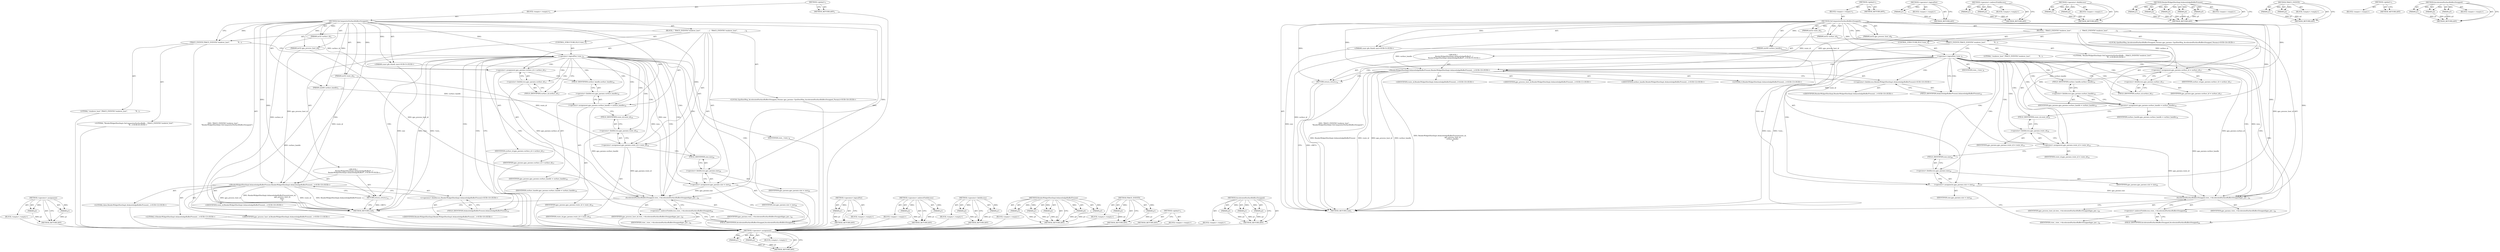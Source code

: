 digraph "AcceleratedSurfaceBuffersSwapped" {
vulnerable_111 [label=<(METHOD,&lt;operator&gt;.assignment)>];
vulnerable_112 [label=<(PARAM,p1)>];
vulnerable_113 [label=<(PARAM,p2)>];
vulnerable_114 [label=<(BLOCK,&lt;empty&gt;,&lt;empty&gt;)>];
vulnerable_115 [label=<(METHOD_RETURN,ANY)>];
vulnerable_6 [label=<(METHOD,&lt;global&gt;)<SUB>1</SUB>>];
vulnerable_7 [label=<(BLOCK,&lt;empty&gt;,&lt;empty&gt;)<SUB>1</SUB>>];
vulnerable_8 [label=<(METHOD,OnCompositorSurfaceBuffersSwapped)<SUB>1</SUB>>];
vulnerable_9 [label=<(PARAM,int32 surface_id)<SUB>2</SUB>>];
vulnerable_10 [label=<(PARAM,uint64 surface_handle)<SUB>3</SUB>>];
vulnerable_11 [label=<(PARAM,int32 route_id)<SUB>4</SUB>>];
vulnerable_12 [label="<(PARAM,const gfx::Size&amp; size)<SUB>5</SUB>>"];
vulnerable_13 [label=<(PARAM,int32 gpu_process_host_id)<SUB>6</SUB>>];
vulnerable_14 [label=<(BLOCK,{
  TRACE_EVENT0(&quot;renderer_host&quot;,
             ...,{
  TRACE_EVENT0(&quot;renderer_host&quot;,
             ...)<SUB>6</SUB>>];
vulnerable_15 [label=<(TRACE_EVENT0,TRACE_EVENT0(&quot;renderer_host&quot;,
               &quot;R...)<SUB>7</SUB>>];
vulnerable_16 [label=<(LITERAL,&quot;renderer_host&quot;,TRACE_EVENT0(&quot;renderer_host&quot;,
               &quot;R...)<SUB>7</SUB>>];
vulnerable_17 [label="<(LITERAL,&quot;RenderWidgetHostImpl::OnCompositorSurfaceBuffe...,TRACE_EVENT0(&quot;renderer_host&quot;,
               &quot;R...)<SUB>8</SUB>>"];
vulnerable_18 [label=<(CONTROL_STRUCTURE,IF,if (!view_))<SUB>9</SUB>>];
vulnerable_19 [label=<(&lt;operator&gt;.logicalNot,!view_)<SUB>9</SUB>>];
vulnerable_20 [label=<(IDENTIFIER,view_,!view_)<SUB>9</SUB>>];
vulnerable_21 [label="<(BLOCK,{
     RenderWidgetHostImpl::AcknowledgeBufferP...,{
     RenderWidgetHostImpl::AcknowledgeBufferP...)<SUB>9</SUB>>"];
vulnerable_22 [label="<(RenderWidgetHostImpl.AcknowledgeBufferPresent,RenderWidgetHostImpl::AcknowledgeBufferPresent(...)<SUB>10</SUB>>"];
vulnerable_23 [label="<(&lt;operator&gt;.fieldAccess,RenderWidgetHostImpl::AcknowledgeBufferPresent)<SUB>10</SUB>>"];
vulnerable_24 [label="<(IDENTIFIER,RenderWidgetHostImpl,RenderWidgetHostImpl::AcknowledgeBufferPresent(...)<SUB>10</SUB>>"];
vulnerable_25 [label=<(FIELD_IDENTIFIER,AcknowledgeBufferPresent,AcknowledgeBufferPresent)<SUB>10</SUB>>];
vulnerable_26 [label="<(IDENTIFIER,route_id,RenderWidgetHostImpl::AcknowledgeBufferPresent(...)<SUB>10</SUB>>"];
vulnerable_27 [label="<(IDENTIFIER,gpu_process_host_id,RenderWidgetHostImpl::AcknowledgeBufferPresent(...)<SUB>11</SUB>>"];
vulnerable_28 [label="<(LITERAL,false,RenderWidgetHostImpl::AcknowledgeBufferPresent(...)<SUB>12</SUB>>"];
vulnerable_29 [label="<(LITERAL,0,RenderWidgetHostImpl::AcknowledgeBufferPresent(...)<SUB>13</SUB>>"];
vulnerable_30 [label=<(RETURN,return;,return;)<SUB>14</SUB>>];
vulnerable_31 [label="<(LOCAL,GpuHostMsg_AcceleratedSurfaceBuffersSwapped_Params gpu_params: GpuHostMsg_AcceleratedSurfaceBuffersSwapped_Params)<SUB>16</SUB>>"];
vulnerable_32 [label=<(&lt;operator&gt;.assignment,gpu_params.surface_id = surface_id)<SUB>17</SUB>>];
vulnerable_33 [label=<(&lt;operator&gt;.fieldAccess,gpu_params.surface_id)<SUB>17</SUB>>];
vulnerable_34 [label=<(IDENTIFIER,gpu_params,gpu_params.surface_id = surface_id)<SUB>17</SUB>>];
vulnerable_35 [label=<(FIELD_IDENTIFIER,surface_id,surface_id)<SUB>17</SUB>>];
vulnerable_36 [label=<(IDENTIFIER,surface_id,gpu_params.surface_id = surface_id)<SUB>17</SUB>>];
vulnerable_37 [label=<(&lt;operator&gt;.assignment,gpu_params.surface_handle = surface_handle)<SUB>18</SUB>>];
vulnerable_38 [label=<(&lt;operator&gt;.fieldAccess,gpu_params.surface_handle)<SUB>18</SUB>>];
vulnerable_39 [label=<(IDENTIFIER,gpu_params,gpu_params.surface_handle = surface_handle)<SUB>18</SUB>>];
vulnerable_40 [label=<(FIELD_IDENTIFIER,surface_handle,surface_handle)<SUB>18</SUB>>];
vulnerable_41 [label=<(IDENTIFIER,surface_handle,gpu_params.surface_handle = surface_handle)<SUB>18</SUB>>];
vulnerable_42 [label=<(&lt;operator&gt;.assignment,gpu_params.route_id = route_id)<SUB>19</SUB>>];
vulnerable_43 [label=<(&lt;operator&gt;.fieldAccess,gpu_params.route_id)<SUB>19</SUB>>];
vulnerable_44 [label=<(IDENTIFIER,gpu_params,gpu_params.route_id = route_id)<SUB>19</SUB>>];
vulnerable_45 [label=<(FIELD_IDENTIFIER,route_id,route_id)<SUB>19</SUB>>];
vulnerable_46 [label=<(IDENTIFIER,route_id,gpu_params.route_id = route_id)<SUB>19</SUB>>];
vulnerable_47 [label=<(&lt;operator&gt;.assignment,gpu_params.size = size)<SUB>20</SUB>>];
vulnerable_48 [label=<(&lt;operator&gt;.fieldAccess,gpu_params.size)<SUB>20</SUB>>];
vulnerable_49 [label=<(IDENTIFIER,gpu_params,gpu_params.size = size)<SUB>20</SUB>>];
vulnerable_50 [label=<(FIELD_IDENTIFIER,size,size)<SUB>20</SUB>>];
vulnerable_51 [label=<(IDENTIFIER,size,gpu_params.size = size)<SUB>20</SUB>>];
vulnerable_52 [label=<(AcceleratedSurfaceBuffersSwapped,view_-&gt;AcceleratedSurfaceBuffersSwapped(gpu_par...)<SUB>24</SUB>>];
vulnerable_53 [label=<(&lt;operator&gt;.indirectFieldAccess,view_-&gt;AcceleratedSurfaceBuffersSwapped)<SUB>24</SUB>>];
vulnerable_54 [label=<(IDENTIFIER,view_,view_-&gt;AcceleratedSurfaceBuffersSwapped(gpu_par...)<SUB>24</SUB>>];
vulnerable_55 [label=<(FIELD_IDENTIFIER,AcceleratedSurfaceBuffersSwapped,AcceleratedSurfaceBuffersSwapped)<SUB>24</SUB>>];
vulnerable_56 [label=<(IDENTIFIER,gpu_params,view_-&gt;AcceleratedSurfaceBuffersSwapped(gpu_par...)<SUB>24</SUB>>];
vulnerable_57 [label=<(IDENTIFIER,gpu_process_host_id,view_-&gt;AcceleratedSurfaceBuffersSwapped(gpu_par...)<SUB>25</SUB>>];
vulnerable_58 [label=<(METHOD_RETURN,void)<SUB>1</SUB>>];
vulnerable_60 [label=<(METHOD_RETURN,ANY)<SUB>1</SUB>>];
vulnerable_94 [label=<(METHOD,&lt;operator&gt;.logicalNot)>];
vulnerable_95 [label=<(PARAM,p1)>];
vulnerable_96 [label=<(BLOCK,&lt;empty&gt;,&lt;empty&gt;)>];
vulnerable_97 [label=<(METHOD_RETURN,ANY)>];
vulnerable_122 [label=<(METHOD,&lt;operator&gt;.indirectFieldAccess)>];
vulnerable_123 [label=<(PARAM,p1)>];
vulnerable_124 [label=<(PARAM,p2)>];
vulnerable_125 [label=<(BLOCK,&lt;empty&gt;,&lt;empty&gt;)>];
vulnerable_126 [label=<(METHOD_RETURN,ANY)>];
vulnerable_106 [label=<(METHOD,&lt;operator&gt;.fieldAccess)>];
vulnerable_107 [label=<(PARAM,p1)>];
vulnerable_108 [label=<(PARAM,p2)>];
vulnerable_109 [label=<(BLOCK,&lt;empty&gt;,&lt;empty&gt;)>];
vulnerable_110 [label=<(METHOD_RETURN,ANY)>];
vulnerable_98 [label=<(METHOD,RenderWidgetHostImpl.AcknowledgeBufferPresent)>];
vulnerable_99 [label=<(PARAM,p1)>];
vulnerable_100 [label=<(PARAM,p2)>];
vulnerable_101 [label=<(PARAM,p3)>];
vulnerable_102 [label=<(PARAM,p4)>];
vulnerable_103 [label=<(PARAM,p5)>];
vulnerable_104 [label=<(BLOCK,&lt;empty&gt;,&lt;empty&gt;)>];
vulnerable_105 [label=<(METHOD_RETURN,ANY)>];
vulnerable_89 [label=<(METHOD,TRACE_EVENT0)>];
vulnerable_90 [label=<(PARAM,p1)>];
vulnerable_91 [label=<(PARAM,p2)>];
vulnerable_92 [label=<(BLOCK,&lt;empty&gt;,&lt;empty&gt;)>];
vulnerable_93 [label=<(METHOD_RETURN,ANY)>];
vulnerable_83 [label=<(METHOD,&lt;global&gt;)<SUB>1</SUB>>];
vulnerable_84 [label=<(BLOCK,&lt;empty&gt;,&lt;empty&gt;)>];
vulnerable_85 [label=<(METHOD_RETURN,ANY)>];
vulnerable_116 [label=<(METHOD,AcceleratedSurfaceBuffersSwapped)>];
vulnerable_117 [label=<(PARAM,p1)>];
vulnerable_118 [label=<(PARAM,p2)>];
vulnerable_119 [label=<(PARAM,p3)>];
vulnerable_120 [label=<(BLOCK,&lt;empty&gt;,&lt;empty&gt;)>];
vulnerable_121 [label=<(METHOD_RETURN,ANY)>];
fixed_109 [label=<(METHOD,&lt;operator&gt;.assignment)>];
fixed_110 [label=<(PARAM,p1)>];
fixed_111 [label=<(PARAM,p2)>];
fixed_112 [label=<(BLOCK,&lt;empty&gt;,&lt;empty&gt;)>];
fixed_113 [label=<(METHOD_RETURN,ANY)>];
fixed_6 [label=<(METHOD,&lt;global&gt;)<SUB>1</SUB>>];
fixed_7 [label=<(BLOCK,&lt;empty&gt;,&lt;empty&gt;)<SUB>1</SUB>>];
fixed_8 [label=<(METHOD,OnCompositorSurfaceBuffersSwapped)<SUB>1</SUB>>];
fixed_9 [label=<(PARAM,int32 surface_id)<SUB>2</SUB>>];
fixed_10 [label=<(PARAM,uint64 surface_handle)<SUB>3</SUB>>];
fixed_11 [label=<(PARAM,int32 route_id)<SUB>4</SUB>>];
fixed_12 [label="<(PARAM,const gfx::Size&amp; size)<SUB>5</SUB>>"];
fixed_13 [label=<(PARAM,int32 gpu_process_host_id)<SUB>6</SUB>>];
fixed_14 [label=<(BLOCK,{
  TRACE_EVENT0(&quot;renderer_host&quot;,
             ...,{
  TRACE_EVENT0(&quot;renderer_host&quot;,
             ...)<SUB>6</SUB>>];
fixed_15 [label=<(TRACE_EVENT0,TRACE_EVENT0(&quot;renderer_host&quot;,
               &quot;R...)<SUB>7</SUB>>];
fixed_16 [label=<(LITERAL,&quot;renderer_host&quot;,TRACE_EVENT0(&quot;renderer_host&quot;,
               &quot;R...)<SUB>7</SUB>>];
fixed_17 [label="<(LITERAL,&quot;RenderWidgetHostImpl::OnCompositorSurfaceBuffe...,TRACE_EVENT0(&quot;renderer_host&quot;,
               &quot;R...)<SUB>8</SUB>>"];
fixed_18 [label=<(CONTROL_STRUCTURE,IF,if (!view_))<SUB>9</SUB>>];
fixed_19 [label=<(&lt;operator&gt;.logicalNot,!view_)<SUB>9</SUB>>];
fixed_20 [label=<(IDENTIFIER,view_,!view_)<SUB>9</SUB>>];
fixed_21 [label="<(BLOCK,{
     RenderWidgetHostImpl::AcknowledgeBufferP...,{
     RenderWidgetHostImpl::AcknowledgeBufferP...)<SUB>9</SUB>>"];
fixed_22 [label="<(RenderWidgetHostImpl.AcknowledgeBufferPresent,RenderWidgetHostImpl::AcknowledgeBufferPresent(...)<SUB>10</SUB>>"];
fixed_23 [label="<(&lt;operator&gt;.fieldAccess,RenderWidgetHostImpl::AcknowledgeBufferPresent)<SUB>10</SUB>>"];
fixed_24 [label="<(IDENTIFIER,RenderWidgetHostImpl,RenderWidgetHostImpl::AcknowledgeBufferPresent(...)<SUB>10</SUB>>"];
fixed_25 [label=<(FIELD_IDENTIFIER,AcknowledgeBufferPresent,AcknowledgeBufferPresent)<SUB>10</SUB>>];
fixed_26 [label="<(IDENTIFIER,route_id,RenderWidgetHostImpl::AcknowledgeBufferPresent(...)<SUB>10</SUB>>"];
fixed_27 [label="<(IDENTIFIER,gpu_process_host_id,RenderWidgetHostImpl::AcknowledgeBufferPresent(...)<SUB>11</SUB>>"];
fixed_28 [label="<(IDENTIFIER,surface_handle,RenderWidgetHostImpl::AcknowledgeBufferPresent(...)<SUB>12</SUB>>"];
fixed_29 [label="<(LITERAL,0,RenderWidgetHostImpl::AcknowledgeBufferPresent(...)<SUB>13</SUB>>"];
fixed_30 [label=<(RETURN,return;,return;)<SUB>14</SUB>>];
fixed_31 [label="<(LOCAL,GpuHostMsg_AcceleratedSurfaceBuffersSwapped_Params gpu_params: GpuHostMsg_AcceleratedSurfaceBuffersSwapped_Params)<SUB>16</SUB>>"];
fixed_32 [label=<(&lt;operator&gt;.assignment,gpu_params.surface_id = surface_id)<SUB>17</SUB>>];
fixed_33 [label=<(&lt;operator&gt;.fieldAccess,gpu_params.surface_id)<SUB>17</SUB>>];
fixed_34 [label=<(IDENTIFIER,gpu_params,gpu_params.surface_id = surface_id)<SUB>17</SUB>>];
fixed_35 [label=<(FIELD_IDENTIFIER,surface_id,surface_id)<SUB>17</SUB>>];
fixed_36 [label=<(IDENTIFIER,surface_id,gpu_params.surface_id = surface_id)<SUB>17</SUB>>];
fixed_37 [label=<(&lt;operator&gt;.assignment,gpu_params.surface_handle = surface_handle)<SUB>18</SUB>>];
fixed_38 [label=<(&lt;operator&gt;.fieldAccess,gpu_params.surface_handle)<SUB>18</SUB>>];
fixed_39 [label=<(IDENTIFIER,gpu_params,gpu_params.surface_handle = surface_handle)<SUB>18</SUB>>];
fixed_40 [label=<(FIELD_IDENTIFIER,surface_handle,surface_handle)<SUB>18</SUB>>];
fixed_41 [label=<(IDENTIFIER,surface_handle,gpu_params.surface_handle = surface_handle)<SUB>18</SUB>>];
fixed_42 [label=<(&lt;operator&gt;.assignment,gpu_params.route_id = route_id)<SUB>19</SUB>>];
fixed_43 [label=<(&lt;operator&gt;.fieldAccess,gpu_params.route_id)<SUB>19</SUB>>];
fixed_44 [label=<(IDENTIFIER,gpu_params,gpu_params.route_id = route_id)<SUB>19</SUB>>];
fixed_45 [label=<(FIELD_IDENTIFIER,route_id,route_id)<SUB>19</SUB>>];
fixed_46 [label=<(IDENTIFIER,route_id,gpu_params.route_id = route_id)<SUB>19</SUB>>];
fixed_47 [label=<(&lt;operator&gt;.assignment,gpu_params.size = size)<SUB>20</SUB>>];
fixed_48 [label=<(&lt;operator&gt;.fieldAccess,gpu_params.size)<SUB>20</SUB>>];
fixed_49 [label=<(IDENTIFIER,gpu_params,gpu_params.size = size)<SUB>20</SUB>>];
fixed_50 [label=<(FIELD_IDENTIFIER,size,size)<SUB>20</SUB>>];
fixed_51 [label=<(IDENTIFIER,size,gpu_params.size = size)<SUB>20</SUB>>];
fixed_52 [label=<(AcceleratedSurfaceBuffersSwapped,view_-&gt;AcceleratedSurfaceBuffersSwapped(gpu_par...)<SUB>24</SUB>>];
fixed_53 [label=<(&lt;operator&gt;.indirectFieldAccess,view_-&gt;AcceleratedSurfaceBuffersSwapped)<SUB>24</SUB>>];
fixed_54 [label=<(IDENTIFIER,view_,view_-&gt;AcceleratedSurfaceBuffersSwapped(gpu_par...)<SUB>24</SUB>>];
fixed_55 [label=<(FIELD_IDENTIFIER,AcceleratedSurfaceBuffersSwapped,AcceleratedSurfaceBuffersSwapped)<SUB>24</SUB>>];
fixed_56 [label=<(IDENTIFIER,gpu_params,view_-&gt;AcceleratedSurfaceBuffersSwapped(gpu_par...)<SUB>24</SUB>>];
fixed_57 [label=<(IDENTIFIER,gpu_process_host_id,view_-&gt;AcceleratedSurfaceBuffersSwapped(gpu_par...)<SUB>25</SUB>>];
fixed_58 [label=<(METHOD_RETURN,void)<SUB>1</SUB>>];
fixed_60 [label=<(METHOD_RETURN,ANY)<SUB>1</SUB>>];
fixed_92 [label=<(METHOD,&lt;operator&gt;.logicalNot)>];
fixed_93 [label=<(PARAM,p1)>];
fixed_94 [label=<(BLOCK,&lt;empty&gt;,&lt;empty&gt;)>];
fixed_95 [label=<(METHOD_RETURN,ANY)>];
fixed_120 [label=<(METHOD,&lt;operator&gt;.indirectFieldAccess)>];
fixed_121 [label=<(PARAM,p1)>];
fixed_122 [label=<(PARAM,p2)>];
fixed_123 [label=<(BLOCK,&lt;empty&gt;,&lt;empty&gt;)>];
fixed_124 [label=<(METHOD_RETURN,ANY)>];
fixed_104 [label=<(METHOD,&lt;operator&gt;.fieldAccess)>];
fixed_105 [label=<(PARAM,p1)>];
fixed_106 [label=<(PARAM,p2)>];
fixed_107 [label=<(BLOCK,&lt;empty&gt;,&lt;empty&gt;)>];
fixed_108 [label=<(METHOD_RETURN,ANY)>];
fixed_96 [label=<(METHOD,RenderWidgetHostImpl.AcknowledgeBufferPresent)>];
fixed_97 [label=<(PARAM,p1)>];
fixed_98 [label=<(PARAM,p2)>];
fixed_99 [label=<(PARAM,p3)>];
fixed_100 [label=<(PARAM,p4)>];
fixed_101 [label=<(PARAM,p5)>];
fixed_102 [label=<(BLOCK,&lt;empty&gt;,&lt;empty&gt;)>];
fixed_103 [label=<(METHOD_RETURN,ANY)>];
fixed_87 [label=<(METHOD,TRACE_EVENT0)>];
fixed_88 [label=<(PARAM,p1)>];
fixed_89 [label=<(PARAM,p2)>];
fixed_90 [label=<(BLOCK,&lt;empty&gt;,&lt;empty&gt;)>];
fixed_91 [label=<(METHOD_RETURN,ANY)>];
fixed_81 [label=<(METHOD,&lt;global&gt;)<SUB>1</SUB>>];
fixed_82 [label=<(BLOCK,&lt;empty&gt;,&lt;empty&gt;)>];
fixed_83 [label=<(METHOD_RETURN,ANY)>];
fixed_114 [label=<(METHOD,AcceleratedSurfaceBuffersSwapped)>];
fixed_115 [label=<(PARAM,p1)>];
fixed_116 [label=<(PARAM,p2)>];
fixed_117 [label=<(PARAM,p3)>];
fixed_118 [label=<(BLOCK,&lt;empty&gt;,&lt;empty&gt;)>];
fixed_119 [label=<(METHOD_RETURN,ANY)>];
vulnerable_111 -> vulnerable_112  [key=0, label="AST: "];
vulnerable_111 -> vulnerable_112  [key=1, label="DDG: "];
vulnerable_111 -> vulnerable_114  [key=0, label="AST: "];
vulnerable_111 -> vulnerable_113  [key=0, label="AST: "];
vulnerable_111 -> vulnerable_113  [key=1, label="DDG: "];
vulnerable_111 -> vulnerable_115  [key=0, label="AST: "];
vulnerable_111 -> vulnerable_115  [key=1, label="CFG: "];
vulnerable_112 -> vulnerable_115  [key=0, label="DDG: p1"];
vulnerable_113 -> vulnerable_115  [key=0, label="DDG: p2"];
vulnerable_114 -> fixed_109  [key=0];
vulnerable_115 -> fixed_109  [key=0];
vulnerable_6 -> vulnerable_7  [key=0, label="AST: "];
vulnerable_6 -> vulnerable_60  [key=0, label="AST: "];
vulnerable_6 -> vulnerable_60  [key=1, label="CFG: "];
vulnerable_7 -> vulnerable_8  [key=0, label="AST: "];
vulnerable_8 -> vulnerable_9  [key=0, label="AST: "];
vulnerable_8 -> vulnerable_9  [key=1, label="DDG: "];
vulnerable_8 -> vulnerable_10  [key=0, label="AST: "];
vulnerable_8 -> vulnerable_10  [key=1, label="DDG: "];
vulnerable_8 -> vulnerable_11  [key=0, label="AST: "];
vulnerable_8 -> vulnerable_11  [key=1, label="DDG: "];
vulnerable_8 -> vulnerable_12  [key=0, label="AST: "];
vulnerable_8 -> vulnerable_12  [key=1, label="DDG: "];
vulnerable_8 -> vulnerable_13  [key=0, label="AST: "];
vulnerable_8 -> vulnerable_13  [key=1, label="DDG: "];
vulnerable_8 -> vulnerable_14  [key=0, label="AST: "];
vulnerable_8 -> vulnerable_58  [key=0, label="AST: "];
vulnerable_8 -> vulnerable_15  [key=0, label="CFG: "];
vulnerable_8 -> vulnerable_15  [key=1, label="DDG: "];
vulnerable_8 -> vulnerable_32  [key=0, label="DDG: "];
vulnerable_8 -> vulnerable_37  [key=0, label="DDG: "];
vulnerable_8 -> vulnerable_42  [key=0, label="DDG: "];
vulnerable_8 -> vulnerable_47  [key=0, label="DDG: "];
vulnerable_8 -> vulnerable_52  [key=0, label="DDG: "];
vulnerable_8 -> vulnerable_19  [key=0, label="DDG: "];
vulnerable_8 -> vulnerable_30  [key=0, label="DDG: "];
vulnerable_8 -> vulnerable_22  [key=0, label="DDG: "];
vulnerable_9 -> vulnerable_58  [key=0, label="DDG: surface_id"];
vulnerable_9 -> vulnerable_32  [key=0, label="DDG: surface_id"];
vulnerable_10 -> vulnerable_58  [key=0, label="DDG: surface_handle"];
vulnerable_10 -> vulnerable_37  [key=0, label="DDG: surface_handle"];
vulnerable_11 -> vulnerable_42  [key=0, label="DDG: route_id"];
vulnerable_11 -> vulnerable_22  [key=0, label="DDG: route_id"];
vulnerable_12 -> vulnerable_58  [key=0, label="DDG: size"];
vulnerable_12 -> vulnerable_47  [key=0, label="DDG: size"];
vulnerable_13 -> vulnerable_52  [key=0, label="DDG: gpu_process_host_id"];
vulnerable_13 -> vulnerable_22  [key=0, label="DDG: gpu_process_host_id"];
vulnerable_14 -> vulnerable_15  [key=0, label="AST: "];
vulnerable_14 -> vulnerable_18  [key=0, label="AST: "];
vulnerable_14 -> vulnerable_31  [key=0, label="AST: "];
vulnerable_14 -> vulnerable_32  [key=0, label="AST: "];
vulnerable_14 -> vulnerable_37  [key=0, label="AST: "];
vulnerable_14 -> vulnerable_42  [key=0, label="AST: "];
vulnerable_14 -> vulnerable_47  [key=0, label="AST: "];
vulnerable_14 -> vulnerable_52  [key=0, label="AST: "];
vulnerable_15 -> vulnerable_16  [key=0, label="AST: "];
vulnerable_15 -> vulnerable_17  [key=0, label="AST: "];
vulnerable_15 -> vulnerable_19  [key=0, label="CFG: "];
vulnerable_15 -> vulnerable_58  [key=0, label="DDG: TRACE_EVENT0(&quot;renderer_host&quot;,
               &quot;RenderWidgetHostImpl::OnCompositorSurfaceBuffersSwapped&quot;)"];
vulnerable_16 -> fixed_109  [key=0];
vulnerable_17 -> fixed_109  [key=0];
vulnerable_18 -> vulnerable_19  [key=0, label="AST: "];
vulnerable_18 -> vulnerable_21  [key=0, label="AST: "];
vulnerable_19 -> vulnerable_20  [key=0, label="AST: "];
vulnerable_19 -> vulnerable_25  [key=0, label="CFG: "];
vulnerable_19 -> vulnerable_25  [key=1, label="CDG: "];
vulnerable_19 -> vulnerable_35  [key=0, label="CFG: "];
vulnerable_19 -> vulnerable_35  [key=1, label="CDG: "];
vulnerable_19 -> vulnerable_58  [key=0, label="DDG: view_"];
vulnerable_19 -> vulnerable_58  [key=1, label="DDG: !view_"];
vulnerable_19 -> vulnerable_52  [key=0, label="DDG: view_"];
vulnerable_19 -> vulnerable_52  [key=1, label="CDG: "];
vulnerable_19 -> vulnerable_47  [key=0, label="CDG: "];
vulnerable_19 -> vulnerable_30  [key=0, label="CDG: "];
vulnerable_19 -> vulnerable_48  [key=0, label="CDG: "];
vulnerable_19 -> vulnerable_32  [key=0, label="CDG: "];
vulnerable_19 -> vulnerable_33  [key=0, label="CDG: "];
vulnerable_19 -> vulnerable_42  [key=0, label="CDG: "];
vulnerable_19 -> vulnerable_23  [key=0, label="CDG: "];
vulnerable_19 -> vulnerable_37  [key=0, label="CDG: "];
vulnerable_19 -> vulnerable_53  [key=0, label="CDG: "];
vulnerable_19 -> vulnerable_38  [key=0, label="CDG: "];
vulnerable_19 -> vulnerable_22  [key=0, label="CDG: "];
vulnerable_19 -> vulnerable_45  [key=0, label="CDG: "];
vulnerable_19 -> vulnerable_40  [key=0, label="CDG: "];
vulnerable_19 -> vulnerable_50  [key=0, label="CDG: "];
vulnerable_19 -> vulnerable_55  [key=0, label="CDG: "];
vulnerable_19 -> vulnerable_43  [key=0, label="CDG: "];
vulnerable_20 -> fixed_109  [key=0];
vulnerable_21 -> vulnerable_22  [key=0, label="AST: "];
vulnerable_21 -> vulnerable_30  [key=0, label="AST: "];
vulnerable_22 -> vulnerable_23  [key=0, label="AST: "];
vulnerable_22 -> vulnerable_26  [key=0, label="AST: "];
vulnerable_22 -> vulnerable_27  [key=0, label="AST: "];
vulnerable_22 -> vulnerable_28  [key=0, label="AST: "];
vulnerable_22 -> vulnerable_29  [key=0, label="AST: "];
vulnerable_22 -> vulnerable_30  [key=0, label="CFG: "];
vulnerable_22 -> vulnerable_58  [key=0, label="DDG: RenderWidgetHostImpl::AcknowledgeBufferPresent"];
vulnerable_22 -> vulnerable_58  [key=1, label="DDG: route_id"];
vulnerable_22 -> vulnerable_58  [key=2, label="DDG: gpu_process_host_id"];
vulnerable_22 -> vulnerable_58  [key=3, label="DDG: RenderWidgetHostImpl::AcknowledgeBufferPresent(route_id,
                                                    gpu_process_host_id,
                                                   false,
                                                    0)"];
vulnerable_23 -> vulnerable_24  [key=0, label="AST: "];
vulnerable_23 -> vulnerable_25  [key=0, label="AST: "];
vulnerable_23 -> vulnerable_22  [key=0, label="CFG: "];
vulnerable_24 -> fixed_109  [key=0];
vulnerable_25 -> vulnerable_23  [key=0, label="CFG: "];
vulnerable_26 -> fixed_109  [key=0];
vulnerable_27 -> fixed_109  [key=0];
vulnerable_28 -> fixed_109  [key=0];
vulnerable_29 -> fixed_109  [key=0];
vulnerable_30 -> vulnerable_58  [key=0, label="CFG: "];
vulnerable_30 -> vulnerable_58  [key=1, label="DDG: &lt;RET&gt;"];
vulnerable_31 -> fixed_109  [key=0];
vulnerable_32 -> vulnerable_33  [key=0, label="AST: "];
vulnerable_32 -> vulnerable_36  [key=0, label="AST: "];
vulnerable_32 -> vulnerable_40  [key=0, label="CFG: "];
vulnerable_32 -> vulnerable_52  [key=0, label="DDG: gpu_params.surface_id"];
vulnerable_33 -> vulnerable_34  [key=0, label="AST: "];
vulnerable_33 -> vulnerable_35  [key=0, label="AST: "];
vulnerable_33 -> vulnerable_32  [key=0, label="CFG: "];
vulnerable_34 -> fixed_109  [key=0];
vulnerable_35 -> vulnerable_33  [key=0, label="CFG: "];
vulnerable_36 -> fixed_109  [key=0];
vulnerable_37 -> vulnerable_38  [key=0, label="AST: "];
vulnerable_37 -> vulnerable_41  [key=0, label="AST: "];
vulnerable_37 -> vulnerable_45  [key=0, label="CFG: "];
vulnerable_37 -> vulnerable_52  [key=0, label="DDG: gpu_params.surface_handle"];
vulnerable_38 -> vulnerable_39  [key=0, label="AST: "];
vulnerable_38 -> vulnerable_40  [key=0, label="AST: "];
vulnerable_38 -> vulnerable_37  [key=0, label="CFG: "];
vulnerable_39 -> fixed_109  [key=0];
vulnerable_40 -> vulnerable_38  [key=0, label="CFG: "];
vulnerable_41 -> fixed_109  [key=0];
vulnerable_42 -> vulnerable_43  [key=0, label="AST: "];
vulnerable_42 -> vulnerable_46  [key=0, label="AST: "];
vulnerable_42 -> vulnerable_50  [key=0, label="CFG: "];
vulnerable_42 -> vulnerable_52  [key=0, label="DDG: gpu_params.route_id"];
vulnerable_43 -> vulnerable_44  [key=0, label="AST: "];
vulnerable_43 -> vulnerable_45  [key=0, label="AST: "];
vulnerable_43 -> vulnerable_42  [key=0, label="CFG: "];
vulnerable_44 -> fixed_109  [key=0];
vulnerable_45 -> vulnerable_43  [key=0, label="CFG: "];
vulnerable_46 -> fixed_109  [key=0];
vulnerable_47 -> vulnerable_48  [key=0, label="AST: "];
vulnerable_47 -> vulnerable_51  [key=0, label="AST: "];
vulnerable_47 -> vulnerable_55  [key=0, label="CFG: "];
vulnerable_47 -> vulnerable_52  [key=0, label="DDG: gpu_params.size"];
vulnerable_48 -> vulnerable_49  [key=0, label="AST: "];
vulnerable_48 -> vulnerable_50  [key=0, label="AST: "];
vulnerable_48 -> vulnerable_47  [key=0, label="CFG: "];
vulnerable_49 -> fixed_109  [key=0];
vulnerable_50 -> vulnerable_48  [key=0, label="CFG: "];
vulnerable_51 -> fixed_109  [key=0];
vulnerable_52 -> vulnerable_53  [key=0, label="AST: "];
vulnerable_52 -> vulnerable_56  [key=0, label="AST: "];
vulnerable_52 -> vulnerable_57  [key=0, label="AST: "];
vulnerable_52 -> vulnerable_58  [key=0, label="CFG: "];
vulnerable_53 -> vulnerable_54  [key=0, label="AST: "];
vulnerable_53 -> vulnerable_55  [key=0, label="AST: "];
vulnerable_53 -> vulnerable_52  [key=0, label="CFG: "];
vulnerable_54 -> fixed_109  [key=0];
vulnerable_55 -> vulnerable_53  [key=0, label="CFG: "];
vulnerable_56 -> fixed_109  [key=0];
vulnerable_57 -> fixed_109  [key=0];
vulnerable_58 -> fixed_109  [key=0];
vulnerable_60 -> fixed_109  [key=0];
vulnerable_94 -> vulnerable_95  [key=0, label="AST: "];
vulnerable_94 -> vulnerable_95  [key=1, label="DDG: "];
vulnerable_94 -> vulnerable_96  [key=0, label="AST: "];
vulnerable_94 -> vulnerable_97  [key=0, label="AST: "];
vulnerable_94 -> vulnerable_97  [key=1, label="CFG: "];
vulnerable_95 -> vulnerable_97  [key=0, label="DDG: p1"];
vulnerable_96 -> fixed_109  [key=0];
vulnerable_97 -> fixed_109  [key=0];
vulnerable_122 -> vulnerable_123  [key=0, label="AST: "];
vulnerable_122 -> vulnerable_123  [key=1, label="DDG: "];
vulnerable_122 -> vulnerable_125  [key=0, label="AST: "];
vulnerable_122 -> vulnerable_124  [key=0, label="AST: "];
vulnerable_122 -> vulnerable_124  [key=1, label="DDG: "];
vulnerable_122 -> vulnerable_126  [key=0, label="AST: "];
vulnerable_122 -> vulnerable_126  [key=1, label="CFG: "];
vulnerable_123 -> vulnerable_126  [key=0, label="DDG: p1"];
vulnerable_124 -> vulnerable_126  [key=0, label="DDG: p2"];
vulnerable_125 -> fixed_109  [key=0];
vulnerable_126 -> fixed_109  [key=0];
vulnerable_106 -> vulnerable_107  [key=0, label="AST: "];
vulnerable_106 -> vulnerable_107  [key=1, label="DDG: "];
vulnerable_106 -> vulnerable_109  [key=0, label="AST: "];
vulnerable_106 -> vulnerable_108  [key=0, label="AST: "];
vulnerable_106 -> vulnerable_108  [key=1, label="DDG: "];
vulnerable_106 -> vulnerable_110  [key=0, label="AST: "];
vulnerable_106 -> vulnerable_110  [key=1, label="CFG: "];
vulnerable_107 -> vulnerable_110  [key=0, label="DDG: p1"];
vulnerable_108 -> vulnerable_110  [key=0, label="DDG: p2"];
vulnerable_109 -> fixed_109  [key=0];
vulnerable_110 -> fixed_109  [key=0];
vulnerable_98 -> vulnerable_99  [key=0, label="AST: "];
vulnerable_98 -> vulnerable_99  [key=1, label="DDG: "];
vulnerable_98 -> vulnerable_104  [key=0, label="AST: "];
vulnerable_98 -> vulnerable_100  [key=0, label="AST: "];
vulnerable_98 -> vulnerable_100  [key=1, label="DDG: "];
vulnerable_98 -> vulnerable_105  [key=0, label="AST: "];
vulnerable_98 -> vulnerable_105  [key=1, label="CFG: "];
vulnerable_98 -> vulnerable_101  [key=0, label="AST: "];
vulnerable_98 -> vulnerable_101  [key=1, label="DDG: "];
vulnerable_98 -> vulnerable_102  [key=0, label="AST: "];
vulnerable_98 -> vulnerable_102  [key=1, label="DDG: "];
vulnerable_98 -> vulnerable_103  [key=0, label="AST: "];
vulnerable_98 -> vulnerable_103  [key=1, label="DDG: "];
vulnerable_99 -> vulnerable_105  [key=0, label="DDG: p1"];
vulnerable_100 -> vulnerable_105  [key=0, label="DDG: p2"];
vulnerable_101 -> vulnerable_105  [key=0, label="DDG: p3"];
vulnerable_102 -> vulnerable_105  [key=0, label="DDG: p4"];
vulnerable_103 -> vulnerable_105  [key=0, label="DDG: p5"];
vulnerable_104 -> fixed_109  [key=0];
vulnerable_105 -> fixed_109  [key=0];
vulnerable_89 -> vulnerable_90  [key=0, label="AST: "];
vulnerable_89 -> vulnerable_90  [key=1, label="DDG: "];
vulnerable_89 -> vulnerable_92  [key=0, label="AST: "];
vulnerable_89 -> vulnerable_91  [key=0, label="AST: "];
vulnerable_89 -> vulnerable_91  [key=1, label="DDG: "];
vulnerable_89 -> vulnerable_93  [key=0, label="AST: "];
vulnerable_89 -> vulnerable_93  [key=1, label="CFG: "];
vulnerable_90 -> vulnerable_93  [key=0, label="DDG: p1"];
vulnerable_91 -> vulnerable_93  [key=0, label="DDG: p2"];
vulnerable_92 -> fixed_109  [key=0];
vulnerable_93 -> fixed_109  [key=0];
vulnerable_83 -> vulnerable_84  [key=0, label="AST: "];
vulnerable_83 -> vulnerable_85  [key=0, label="AST: "];
vulnerable_83 -> vulnerable_85  [key=1, label="CFG: "];
vulnerable_84 -> fixed_109  [key=0];
vulnerable_85 -> fixed_109  [key=0];
vulnerable_116 -> vulnerable_117  [key=0, label="AST: "];
vulnerable_116 -> vulnerable_117  [key=1, label="DDG: "];
vulnerable_116 -> vulnerable_120  [key=0, label="AST: "];
vulnerable_116 -> vulnerable_118  [key=0, label="AST: "];
vulnerable_116 -> vulnerable_118  [key=1, label="DDG: "];
vulnerable_116 -> vulnerable_121  [key=0, label="AST: "];
vulnerable_116 -> vulnerable_121  [key=1, label="CFG: "];
vulnerable_116 -> vulnerable_119  [key=0, label="AST: "];
vulnerable_116 -> vulnerable_119  [key=1, label="DDG: "];
vulnerable_117 -> vulnerable_121  [key=0, label="DDG: p1"];
vulnerable_118 -> vulnerable_121  [key=0, label="DDG: p2"];
vulnerable_119 -> vulnerable_121  [key=0, label="DDG: p3"];
vulnerable_120 -> fixed_109  [key=0];
vulnerable_121 -> fixed_109  [key=0];
fixed_109 -> fixed_110  [key=0, label="AST: "];
fixed_109 -> fixed_110  [key=1, label="DDG: "];
fixed_109 -> fixed_112  [key=0, label="AST: "];
fixed_109 -> fixed_111  [key=0, label="AST: "];
fixed_109 -> fixed_111  [key=1, label="DDG: "];
fixed_109 -> fixed_113  [key=0, label="AST: "];
fixed_109 -> fixed_113  [key=1, label="CFG: "];
fixed_110 -> fixed_113  [key=0, label="DDG: p1"];
fixed_111 -> fixed_113  [key=0, label="DDG: p2"];
fixed_6 -> fixed_7  [key=0, label="AST: "];
fixed_6 -> fixed_60  [key=0, label="AST: "];
fixed_6 -> fixed_60  [key=1, label="CFG: "];
fixed_7 -> fixed_8  [key=0, label="AST: "];
fixed_8 -> fixed_9  [key=0, label="AST: "];
fixed_8 -> fixed_9  [key=1, label="DDG: "];
fixed_8 -> fixed_10  [key=0, label="AST: "];
fixed_8 -> fixed_10  [key=1, label="DDG: "];
fixed_8 -> fixed_11  [key=0, label="AST: "];
fixed_8 -> fixed_11  [key=1, label="DDG: "];
fixed_8 -> fixed_12  [key=0, label="AST: "];
fixed_8 -> fixed_12  [key=1, label="DDG: "];
fixed_8 -> fixed_13  [key=0, label="AST: "];
fixed_8 -> fixed_13  [key=1, label="DDG: "];
fixed_8 -> fixed_14  [key=0, label="AST: "];
fixed_8 -> fixed_58  [key=0, label="AST: "];
fixed_8 -> fixed_15  [key=0, label="CFG: "];
fixed_8 -> fixed_15  [key=1, label="DDG: "];
fixed_8 -> fixed_32  [key=0, label="DDG: "];
fixed_8 -> fixed_37  [key=0, label="DDG: "];
fixed_8 -> fixed_42  [key=0, label="DDG: "];
fixed_8 -> fixed_47  [key=0, label="DDG: "];
fixed_8 -> fixed_52  [key=0, label="DDG: "];
fixed_8 -> fixed_19  [key=0, label="DDG: "];
fixed_8 -> fixed_30  [key=0, label="DDG: "];
fixed_8 -> fixed_22  [key=0, label="DDG: "];
fixed_9 -> fixed_58  [key=0, label="DDG: surface_id"];
fixed_9 -> fixed_32  [key=0, label="DDG: surface_id"];
fixed_10 -> fixed_37  [key=0, label="DDG: surface_handle"];
fixed_10 -> fixed_22  [key=0, label="DDG: surface_handle"];
fixed_11 -> fixed_42  [key=0, label="DDG: route_id"];
fixed_11 -> fixed_22  [key=0, label="DDG: route_id"];
fixed_12 -> fixed_58  [key=0, label="DDG: size"];
fixed_12 -> fixed_47  [key=0, label="DDG: size"];
fixed_13 -> fixed_52  [key=0, label="DDG: gpu_process_host_id"];
fixed_13 -> fixed_22  [key=0, label="DDG: gpu_process_host_id"];
fixed_14 -> fixed_15  [key=0, label="AST: "];
fixed_14 -> fixed_18  [key=0, label="AST: "];
fixed_14 -> fixed_31  [key=0, label="AST: "];
fixed_14 -> fixed_32  [key=0, label="AST: "];
fixed_14 -> fixed_37  [key=0, label="AST: "];
fixed_14 -> fixed_42  [key=0, label="AST: "];
fixed_14 -> fixed_47  [key=0, label="AST: "];
fixed_14 -> fixed_52  [key=0, label="AST: "];
fixed_15 -> fixed_16  [key=0, label="AST: "];
fixed_15 -> fixed_17  [key=0, label="AST: "];
fixed_15 -> fixed_19  [key=0, label="CFG: "];
fixed_15 -> fixed_58  [key=0, label="DDG: TRACE_EVENT0(&quot;renderer_host&quot;,
               &quot;RenderWidgetHostImpl::OnCompositorSurfaceBuffersSwapped&quot;)"];
fixed_18 -> fixed_19  [key=0, label="AST: "];
fixed_18 -> fixed_21  [key=0, label="AST: "];
fixed_19 -> fixed_20  [key=0, label="AST: "];
fixed_19 -> fixed_25  [key=0, label="CFG: "];
fixed_19 -> fixed_25  [key=1, label="CDG: "];
fixed_19 -> fixed_35  [key=0, label="CFG: "];
fixed_19 -> fixed_35  [key=1, label="CDG: "];
fixed_19 -> fixed_58  [key=0, label="DDG: view_"];
fixed_19 -> fixed_58  [key=1, label="DDG: !view_"];
fixed_19 -> fixed_52  [key=0, label="DDG: view_"];
fixed_19 -> fixed_52  [key=1, label="CDG: "];
fixed_19 -> fixed_47  [key=0, label="CDG: "];
fixed_19 -> fixed_30  [key=0, label="CDG: "];
fixed_19 -> fixed_48  [key=0, label="CDG: "];
fixed_19 -> fixed_32  [key=0, label="CDG: "];
fixed_19 -> fixed_33  [key=0, label="CDG: "];
fixed_19 -> fixed_42  [key=0, label="CDG: "];
fixed_19 -> fixed_23  [key=0, label="CDG: "];
fixed_19 -> fixed_37  [key=0, label="CDG: "];
fixed_19 -> fixed_53  [key=0, label="CDG: "];
fixed_19 -> fixed_38  [key=0, label="CDG: "];
fixed_19 -> fixed_22  [key=0, label="CDG: "];
fixed_19 -> fixed_45  [key=0, label="CDG: "];
fixed_19 -> fixed_40  [key=0, label="CDG: "];
fixed_19 -> fixed_50  [key=0, label="CDG: "];
fixed_19 -> fixed_55  [key=0, label="CDG: "];
fixed_19 -> fixed_43  [key=0, label="CDG: "];
fixed_21 -> fixed_22  [key=0, label="AST: "];
fixed_21 -> fixed_30  [key=0, label="AST: "];
fixed_22 -> fixed_23  [key=0, label="AST: "];
fixed_22 -> fixed_26  [key=0, label="AST: "];
fixed_22 -> fixed_27  [key=0, label="AST: "];
fixed_22 -> fixed_28  [key=0, label="AST: "];
fixed_22 -> fixed_29  [key=0, label="AST: "];
fixed_22 -> fixed_30  [key=0, label="CFG: "];
fixed_22 -> fixed_58  [key=0, label="DDG: RenderWidgetHostImpl::AcknowledgeBufferPresent"];
fixed_22 -> fixed_58  [key=1, label="DDG: route_id"];
fixed_22 -> fixed_58  [key=2, label="DDG: gpu_process_host_id"];
fixed_22 -> fixed_58  [key=3, label="DDG: surface_handle"];
fixed_22 -> fixed_58  [key=4, label="DDG: RenderWidgetHostImpl::AcknowledgeBufferPresent(route_id,
                                                    gpu_process_host_id,
                                                   surface_handle,
                                                    0)"];
fixed_23 -> fixed_24  [key=0, label="AST: "];
fixed_23 -> fixed_25  [key=0, label="AST: "];
fixed_23 -> fixed_22  [key=0, label="CFG: "];
fixed_25 -> fixed_23  [key=0, label="CFG: "];
fixed_30 -> fixed_58  [key=0, label="CFG: "];
fixed_30 -> fixed_58  [key=1, label="DDG: &lt;RET&gt;"];
fixed_32 -> fixed_33  [key=0, label="AST: "];
fixed_32 -> fixed_36  [key=0, label="AST: "];
fixed_32 -> fixed_40  [key=0, label="CFG: "];
fixed_32 -> fixed_52  [key=0, label="DDG: gpu_params.surface_id"];
fixed_33 -> fixed_34  [key=0, label="AST: "];
fixed_33 -> fixed_35  [key=0, label="AST: "];
fixed_33 -> fixed_32  [key=0, label="CFG: "];
fixed_35 -> fixed_33  [key=0, label="CFG: "];
fixed_37 -> fixed_38  [key=0, label="AST: "];
fixed_37 -> fixed_41  [key=0, label="AST: "];
fixed_37 -> fixed_45  [key=0, label="CFG: "];
fixed_37 -> fixed_52  [key=0, label="DDG: gpu_params.surface_handle"];
fixed_38 -> fixed_39  [key=0, label="AST: "];
fixed_38 -> fixed_40  [key=0, label="AST: "];
fixed_38 -> fixed_37  [key=0, label="CFG: "];
fixed_40 -> fixed_38  [key=0, label="CFG: "];
fixed_42 -> fixed_43  [key=0, label="AST: "];
fixed_42 -> fixed_46  [key=0, label="AST: "];
fixed_42 -> fixed_50  [key=0, label="CFG: "];
fixed_42 -> fixed_52  [key=0, label="DDG: gpu_params.route_id"];
fixed_43 -> fixed_44  [key=0, label="AST: "];
fixed_43 -> fixed_45  [key=0, label="AST: "];
fixed_43 -> fixed_42  [key=0, label="CFG: "];
fixed_45 -> fixed_43  [key=0, label="CFG: "];
fixed_47 -> fixed_48  [key=0, label="AST: "];
fixed_47 -> fixed_51  [key=0, label="AST: "];
fixed_47 -> fixed_55  [key=0, label="CFG: "];
fixed_47 -> fixed_52  [key=0, label="DDG: gpu_params.size"];
fixed_48 -> fixed_49  [key=0, label="AST: "];
fixed_48 -> fixed_50  [key=0, label="AST: "];
fixed_48 -> fixed_47  [key=0, label="CFG: "];
fixed_50 -> fixed_48  [key=0, label="CFG: "];
fixed_52 -> fixed_53  [key=0, label="AST: "];
fixed_52 -> fixed_56  [key=0, label="AST: "];
fixed_52 -> fixed_57  [key=0, label="AST: "];
fixed_52 -> fixed_58  [key=0, label="CFG: "];
fixed_53 -> fixed_54  [key=0, label="AST: "];
fixed_53 -> fixed_55  [key=0, label="AST: "];
fixed_53 -> fixed_52  [key=0, label="CFG: "];
fixed_55 -> fixed_53  [key=0, label="CFG: "];
fixed_92 -> fixed_93  [key=0, label="AST: "];
fixed_92 -> fixed_93  [key=1, label="DDG: "];
fixed_92 -> fixed_94  [key=0, label="AST: "];
fixed_92 -> fixed_95  [key=0, label="AST: "];
fixed_92 -> fixed_95  [key=1, label="CFG: "];
fixed_93 -> fixed_95  [key=0, label="DDG: p1"];
fixed_120 -> fixed_121  [key=0, label="AST: "];
fixed_120 -> fixed_121  [key=1, label="DDG: "];
fixed_120 -> fixed_123  [key=0, label="AST: "];
fixed_120 -> fixed_122  [key=0, label="AST: "];
fixed_120 -> fixed_122  [key=1, label="DDG: "];
fixed_120 -> fixed_124  [key=0, label="AST: "];
fixed_120 -> fixed_124  [key=1, label="CFG: "];
fixed_121 -> fixed_124  [key=0, label="DDG: p1"];
fixed_122 -> fixed_124  [key=0, label="DDG: p2"];
fixed_104 -> fixed_105  [key=0, label="AST: "];
fixed_104 -> fixed_105  [key=1, label="DDG: "];
fixed_104 -> fixed_107  [key=0, label="AST: "];
fixed_104 -> fixed_106  [key=0, label="AST: "];
fixed_104 -> fixed_106  [key=1, label="DDG: "];
fixed_104 -> fixed_108  [key=0, label="AST: "];
fixed_104 -> fixed_108  [key=1, label="CFG: "];
fixed_105 -> fixed_108  [key=0, label="DDG: p1"];
fixed_106 -> fixed_108  [key=0, label="DDG: p2"];
fixed_96 -> fixed_97  [key=0, label="AST: "];
fixed_96 -> fixed_97  [key=1, label="DDG: "];
fixed_96 -> fixed_102  [key=0, label="AST: "];
fixed_96 -> fixed_98  [key=0, label="AST: "];
fixed_96 -> fixed_98  [key=1, label="DDG: "];
fixed_96 -> fixed_103  [key=0, label="AST: "];
fixed_96 -> fixed_103  [key=1, label="CFG: "];
fixed_96 -> fixed_99  [key=0, label="AST: "];
fixed_96 -> fixed_99  [key=1, label="DDG: "];
fixed_96 -> fixed_100  [key=0, label="AST: "];
fixed_96 -> fixed_100  [key=1, label="DDG: "];
fixed_96 -> fixed_101  [key=0, label="AST: "];
fixed_96 -> fixed_101  [key=1, label="DDG: "];
fixed_97 -> fixed_103  [key=0, label="DDG: p1"];
fixed_98 -> fixed_103  [key=0, label="DDG: p2"];
fixed_99 -> fixed_103  [key=0, label="DDG: p3"];
fixed_100 -> fixed_103  [key=0, label="DDG: p4"];
fixed_101 -> fixed_103  [key=0, label="DDG: p5"];
fixed_87 -> fixed_88  [key=0, label="AST: "];
fixed_87 -> fixed_88  [key=1, label="DDG: "];
fixed_87 -> fixed_90  [key=0, label="AST: "];
fixed_87 -> fixed_89  [key=0, label="AST: "];
fixed_87 -> fixed_89  [key=1, label="DDG: "];
fixed_87 -> fixed_91  [key=0, label="AST: "];
fixed_87 -> fixed_91  [key=1, label="CFG: "];
fixed_88 -> fixed_91  [key=0, label="DDG: p1"];
fixed_89 -> fixed_91  [key=0, label="DDG: p2"];
fixed_81 -> fixed_82  [key=0, label="AST: "];
fixed_81 -> fixed_83  [key=0, label="AST: "];
fixed_81 -> fixed_83  [key=1, label="CFG: "];
fixed_114 -> fixed_115  [key=0, label="AST: "];
fixed_114 -> fixed_115  [key=1, label="DDG: "];
fixed_114 -> fixed_118  [key=0, label="AST: "];
fixed_114 -> fixed_116  [key=0, label="AST: "];
fixed_114 -> fixed_116  [key=1, label="DDG: "];
fixed_114 -> fixed_119  [key=0, label="AST: "];
fixed_114 -> fixed_119  [key=1, label="CFG: "];
fixed_114 -> fixed_117  [key=0, label="AST: "];
fixed_114 -> fixed_117  [key=1, label="DDG: "];
fixed_115 -> fixed_119  [key=0, label="DDG: p1"];
fixed_116 -> fixed_119  [key=0, label="DDG: p2"];
fixed_117 -> fixed_119  [key=0, label="DDG: p3"];
}

